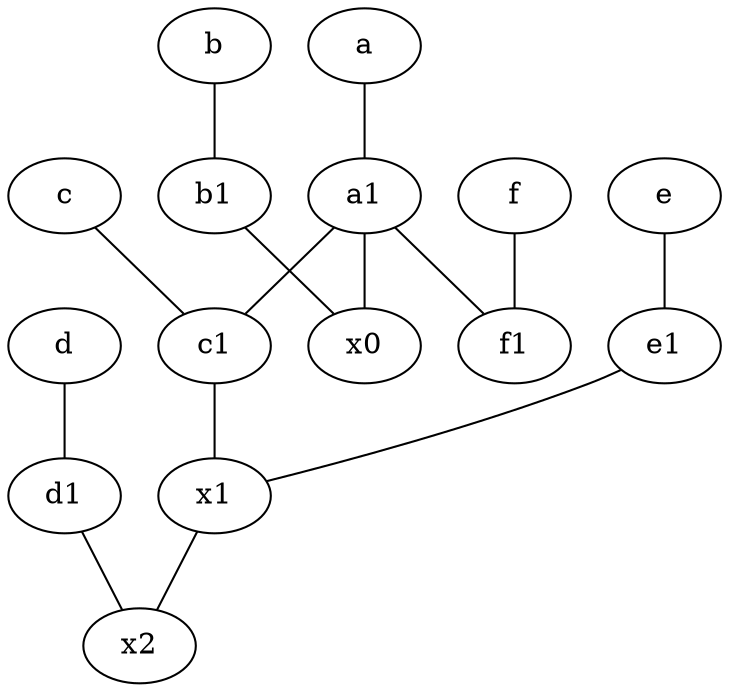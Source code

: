 graph {
	node [labelfontsize=50]
	x0 [labelfontsize=50]
	c [labelfontsize=50 pos="4.5,2!"]
	b1 [labelfontsize=50 pos="9,4!"]
	x2 [labelfontsize=50]
	c1 [labelfontsize=50 pos="4.5,3!"]
	f1 [labelfontsize=50 pos="3,8!"]
	a1 [labelfontsize=50 pos="8,3!"]
	d1 [labelfontsize=50 pos="3,5!"]
	x1 [labelfontsize=50]
	e1 [labelfontsize=50 pos="7,7!"]
	e -- e1
	b1 -- x0
	a1 -- c1
	a1 -- f1
	d -- d1
	c1 -- x1
	x1 -- x2
	f -- f1
	a1 -- x0
	e1 -- x1
	d1 -- x2
	c -- c1
	b -- b1
	a -- a1
}
